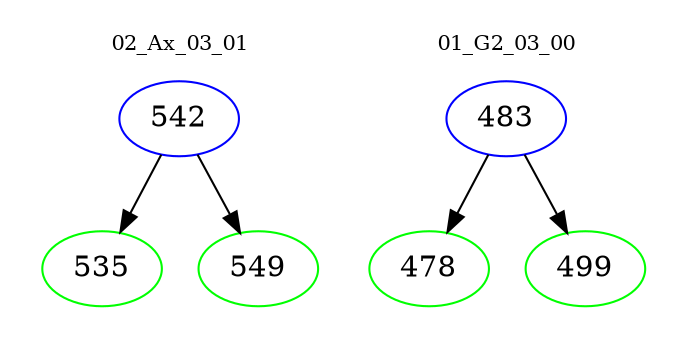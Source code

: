 digraph{
subgraph cluster_0 {
color = white
label = "02_Ax_03_01";
fontsize=10;
T0_542 [label="542", color="blue"]
T0_542 -> T0_535 [color="black"]
T0_535 [label="535", color="green"]
T0_542 -> T0_549 [color="black"]
T0_549 [label="549", color="green"]
}
subgraph cluster_1 {
color = white
label = "01_G2_03_00";
fontsize=10;
T1_483 [label="483", color="blue"]
T1_483 -> T1_478 [color="black"]
T1_478 [label="478", color="green"]
T1_483 -> T1_499 [color="black"]
T1_499 [label="499", color="green"]
}
}
